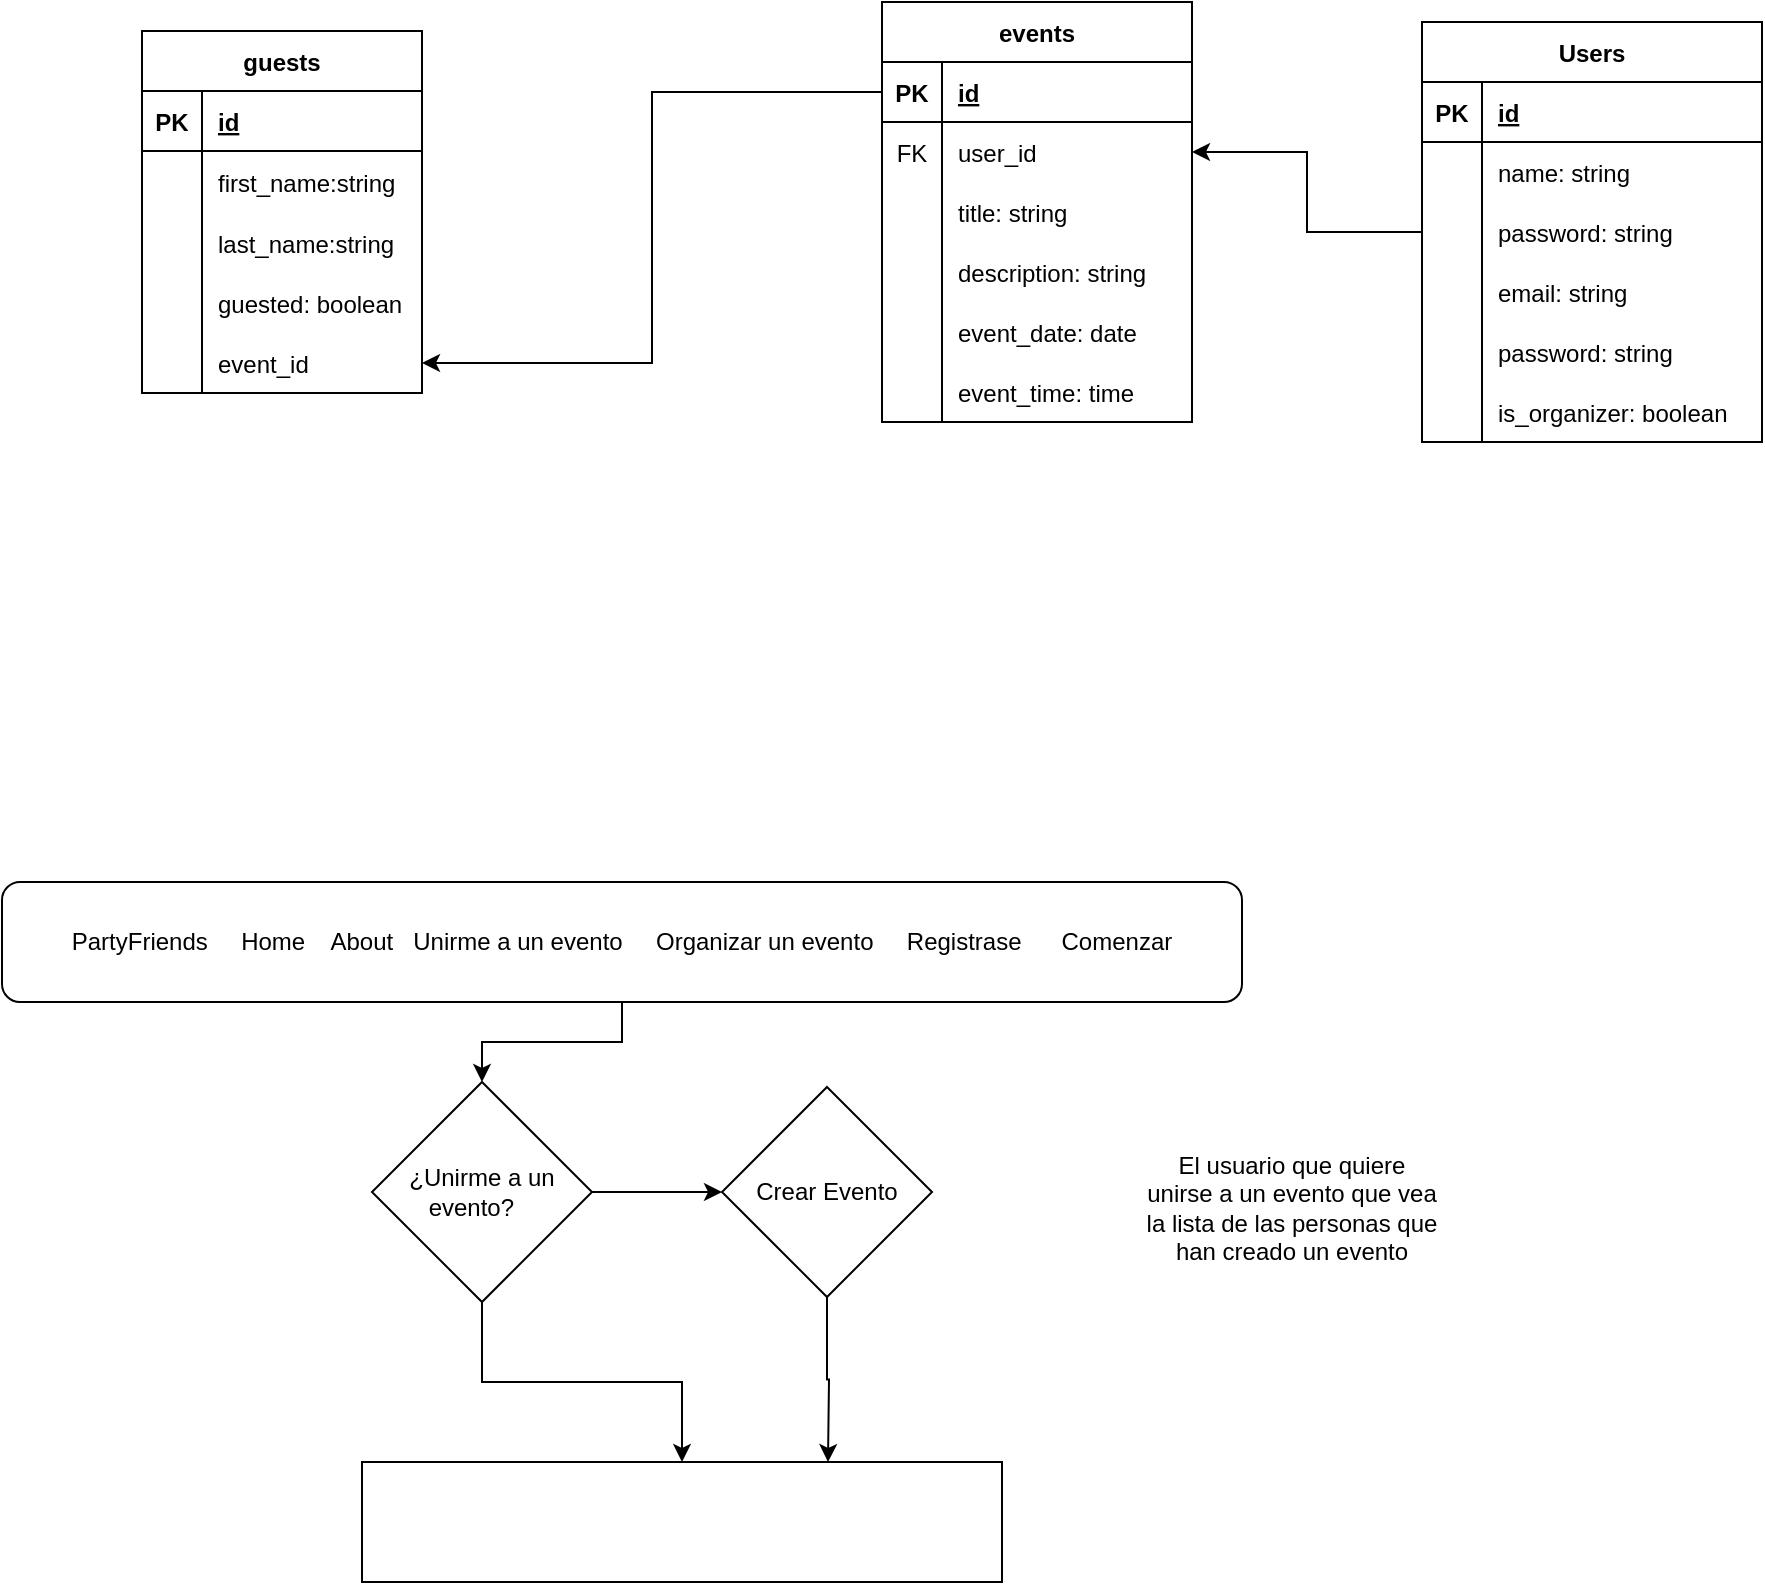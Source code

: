 <mxfile version="20.2.2" type="device"><diagram id="KmD_U_tAQ1tsvSTY-QMX" name="Page-1"><mxGraphModel dx="928" dy="545" grid="1" gridSize="10" guides="1" tooltips="1" connect="1" arrows="1" fold="1" page="1" pageScale="1" pageWidth="850" pageHeight="1100" math="0" shadow="0"><root><mxCell id="0"/><mxCell id="1" parent="0"/><mxCell id="-bGqiZkdpV9GfUV2ALf_-1" value="guests" style="shape=table;startSize=30;container=1;collapsible=1;childLayout=tableLayout;fixedRows=1;rowLines=0;fontStyle=1;align=center;resizeLast=1;" parent="1" vertex="1"><mxGeometry x="90" y="84.5" width="140" height="181" as="geometry"><mxRectangle x="40" y="80" width="90" height="30" as="alternateBounds"/></mxGeometry></mxCell><mxCell id="-bGqiZkdpV9GfUV2ALf_-2" value="" style="shape=tableRow;horizontal=0;startSize=0;swimlaneHead=0;swimlaneBody=0;fillColor=none;collapsible=0;dropTarget=0;points=[[0,0.5],[1,0.5]];portConstraint=eastwest;top=0;left=0;right=0;bottom=1;" parent="-bGqiZkdpV9GfUV2ALf_-1" vertex="1"><mxGeometry y="30" width="140" height="30" as="geometry"/></mxCell><mxCell id="-bGqiZkdpV9GfUV2ALf_-3" value="PK" style="shape=partialRectangle;connectable=0;fillColor=none;top=0;left=0;bottom=0;right=0;fontStyle=1;overflow=hidden;" parent="-bGqiZkdpV9GfUV2ALf_-2" vertex="1"><mxGeometry width="30" height="30" as="geometry"><mxRectangle width="30" height="30" as="alternateBounds"/></mxGeometry></mxCell><mxCell id="-bGqiZkdpV9GfUV2ALf_-4" value="id" style="shape=partialRectangle;connectable=0;fillColor=none;top=0;left=0;bottom=0;right=0;align=left;spacingLeft=6;fontStyle=5;overflow=hidden;" parent="-bGqiZkdpV9GfUV2ALf_-2" vertex="1"><mxGeometry x="30" width="110" height="30" as="geometry"><mxRectangle width="110" height="30" as="alternateBounds"/></mxGeometry></mxCell><mxCell id="-bGqiZkdpV9GfUV2ALf_-5" value="" style="shape=tableRow;horizontal=0;startSize=0;swimlaneHead=0;swimlaneBody=0;fillColor=none;collapsible=0;dropTarget=0;points=[[0,0.5],[1,0.5]];portConstraint=eastwest;top=0;left=0;right=0;bottom=0;" parent="-bGqiZkdpV9GfUV2ALf_-1" vertex="1"><mxGeometry y="60" width="140" height="31" as="geometry"/></mxCell><mxCell id="-bGqiZkdpV9GfUV2ALf_-6" value="" style="shape=partialRectangle;connectable=0;fillColor=none;top=0;left=0;bottom=0;right=0;editable=1;overflow=hidden;" parent="-bGqiZkdpV9GfUV2ALf_-5" vertex="1"><mxGeometry width="30" height="31" as="geometry"><mxRectangle width="30" height="31" as="alternateBounds"/></mxGeometry></mxCell><mxCell id="-bGqiZkdpV9GfUV2ALf_-7" value="first_name:string" style="shape=partialRectangle;connectable=0;fillColor=none;top=0;left=0;bottom=0;right=0;align=left;spacingLeft=6;overflow=hidden;" parent="-bGqiZkdpV9GfUV2ALf_-5" vertex="1"><mxGeometry x="30" width="110" height="31" as="geometry"><mxRectangle width="110" height="31" as="alternateBounds"/></mxGeometry></mxCell><mxCell id="-bGqiZkdpV9GfUV2ALf_-64" value="" style="shape=tableRow;horizontal=0;startSize=0;swimlaneHead=0;swimlaneBody=0;fillColor=none;collapsible=0;dropTarget=0;points=[[0,0.5],[1,0.5]];portConstraint=eastwest;top=0;left=0;right=0;bottom=0;" parent="-bGqiZkdpV9GfUV2ALf_-1" vertex="1"><mxGeometry y="91" width="140" height="30" as="geometry"/></mxCell><mxCell id="-bGqiZkdpV9GfUV2ALf_-65" value="" style="shape=partialRectangle;connectable=0;fillColor=none;top=0;left=0;bottom=0;right=0;editable=1;overflow=hidden;" parent="-bGqiZkdpV9GfUV2ALf_-64" vertex="1"><mxGeometry width="30" height="30" as="geometry"><mxRectangle width="30" height="30" as="alternateBounds"/></mxGeometry></mxCell><mxCell id="-bGqiZkdpV9GfUV2ALf_-66" value="last_name:string" style="shape=partialRectangle;connectable=0;fillColor=none;top=0;left=0;bottom=0;right=0;align=left;spacingLeft=6;overflow=hidden;" parent="-bGqiZkdpV9GfUV2ALf_-64" vertex="1"><mxGeometry x="30" width="110" height="30" as="geometry"><mxRectangle width="110" height="30" as="alternateBounds"/></mxGeometry></mxCell><mxCell id="-bGqiZkdpV9GfUV2ALf_-70" value="" style="shape=tableRow;horizontal=0;startSize=0;swimlaneHead=0;swimlaneBody=0;fillColor=none;collapsible=0;dropTarget=0;points=[[0,0.5],[1,0.5]];portConstraint=eastwest;top=0;left=0;right=0;bottom=0;" parent="-bGqiZkdpV9GfUV2ALf_-1" vertex="1"><mxGeometry y="121" width="140" height="30" as="geometry"/></mxCell><mxCell id="-bGqiZkdpV9GfUV2ALf_-71" value="" style="shape=partialRectangle;connectable=0;fillColor=none;top=0;left=0;bottom=0;right=0;editable=1;overflow=hidden;" parent="-bGqiZkdpV9GfUV2ALf_-70" vertex="1"><mxGeometry width="30" height="30" as="geometry"><mxRectangle width="30" height="30" as="alternateBounds"/></mxGeometry></mxCell><mxCell id="-bGqiZkdpV9GfUV2ALf_-72" value="guested: boolean" style="shape=partialRectangle;connectable=0;fillColor=none;top=0;left=0;bottom=0;right=0;align=left;spacingLeft=6;overflow=hidden;" parent="-bGqiZkdpV9GfUV2ALf_-70" vertex="1"><mxGeometry x="30" width="110" height="30" as="geometry"><mxRectangle width="110" height="30" as="alternateBounds"/></mxGeometry></mxCell><mxCell id="Njkc3pjhI8MIKhLT3Rhp-1" value="" style="shape=tableRow;horizontal=0;startSize=0;swimlaneHead=0;swimlaneBody=0;fillColor=none;collapsible=0;dropTarget=0;points=[[0,0.5],[1,0.5]];portConstraint=eastwest;top=0;left=0;right=0;bottom=0;" parent="-bGqiZkdpV9GfUV2ALf_-1" vertex="1"><mxGeometry y="151" width="140" height="30" as="geometry"/></mxCell><mxCell id="Njkc3pjhI8MIKhLT3Rhp-2" value="" style="shape=partialRectangle;connectable=0;fillColor=none;top=0;left=0;bottom=0;right=0;editable=1;overflow=hidden;" parent="Njkc3pjhI8MIKhLT3Rhp-1" vertex="1"><mxGeometry width="30" height="30" as="geometry"><mxRectangle width="30" height="30" as="alternateBounds"/></mxGeometry></mxCell><mxCell id="Njkc3pjhI8MIKhLT3Rhp-3" value="event_id" style="shape=partialRectangle;connectable=0;fillColor=none;top=0;left=0;bottom=0;right=0;align=left;spacingLeft=6;overflow=hidden;" parent="Njkc3pjhI8MIKhLT3Rhp-1" vertex="1"><mxGeometry x="30" width="110" height="30" as="geometry"><mxRectangle width="110" height="30" as="alternateBounds"/></mxGeometry></mxCell><mxCell id="PHbv7ab9eO5ONaDzI0pF-20" style="edgeStyle=orthogonalEdgeStyle;rounded=0;orthogonalLoop=1;jettySize=auto;html=1;entryX=1;entryY=0.5;entryDx=0;entryDy=0;" parent="1" source="-bGqiZkdpV9GfUV2ALf_-14" target="-bGqiZkdpV9GfUV2ALf_-48" edge="1"><mxGeometry relative="1" as="geometry"/></mxCell><mxCell id="-bGqiZkdpV9GfUV2ALf_-14" value="Users" style="shape=table;startSize=30;container=1;collapsible=1;childLayout=tableLayout;fixedRows=1;rowLines=0;fontStyle=1;align=center;resizeLast=1;" parent="1" vertex="1"><mxGeometry x="730" y="80" width="170" height="210" as="geometry"><mxRectangle x="730" y="80" width="70" height="30" as="alternateBounds"/></mxGeometry></mxCell><mxCell id="-bGqiZkdpV9GfUV2ALf_-15" value="" style="shape=tableRow;horizontal=0;startSize=0;swimlaneHead=0;swimlaneBody=0;fillColor=none;collapsible=0;dropTarget=0;points=[[0,0.5],[1,0.5]];portConstraint=eastwest;top=0;left=0;right=0;bottom=1;" parent="-bGqiZkdpV9GfUV2ALf_-14" vertex="1"><mxGeometry y="30" width="170" height="30" as="geometry"/></mxCell><mxCell id="-bGqiZkdpV9GfUV2ALf_-16" value="PK" style="shape=partialRectangle;connectable=0;fillColor=none;top=0;left=0;bottom=0;right=0;fontStyle=1;overflow=hidden;" parent="-bGqiZkdpV9GfUV2ALf_-15" vertex="1"><mxGeometry width="30" height="30" as="geometry"><mxRectangle width="30" height="30" as="alternateBounds"/></mxGeometry></mxCell><mxCell id="-bGqiZkdpV9GfUV2ALf_-17" value="id" style="shape=partialRectangle;connectable=0;fillColor=none;top=0;left=0;bottom=0;right=0;align=left;spacingLeft=6;fontStyle=5;overflow=hidden;" parent="-bGqiZkdpV9GfUV2ALf_-15" vertex="1"><mxGeometry x="30" width="140" height="30" as="geometry"><mxRectangle width="140" height="30" as="alternateBounds"/></mxGeometry></mxCell><mxCell id="-bGqiZkdpV9GfUV2ALf_-18" value="" style="shape=tableRow;horizontal=0;startSize=0;swimlaneHead=0;swimlaneBody=0;fillColor=none;collapsible=0;dropTarget=0;points=[[0,0.5],[1,0.5]];portConstraint=eastwest;top=0;left=0;right=0;bottom=0;" parent="-bGqiZkdpV9GfUV2ALf_-14" vertex="1"><mxGeometry y="60" width="170" height="30" as="geometry"/></mxCell><mxCell id="-bGqiZkdpV9GfUV2ALf_-19" value="" style="shape=partialRectangle;connectable=0;fillColor=none;top=0;left=0;bottom=0;right=0;editable=1;overflow=hidden;" parent="-bGqiZkdpV9GfUV2ALf_-18" vertex="1"><mxGeometry width="30" height="30" as="geometry"><mxRectangle width="30" height="30" as="alternateBounds"/></mxGeometry></mxCell><mxCell id="-bGqiZkdpV9GfUV2ALf_-20" value="name: string" style="shape=partialRectangle;connectable=0;fillColor=none;top=0;left=0;bottom=0;right=0;align=left;spacingLeft=6;overflow=hidden;" parent="-bGqiZkdpV9GfUV2ALf_-18" vertex="1"><mxGeometry x="30" width="140" height="30" as="geometry"><mxRectangle width="140" height="30" as="alternateBounds"/></mxGeometry></mxCell><mxCell id="-bGqiZkdpV9GfUV2ALf_-96" value="" style="shape=tableRow;horizontal=0;startSize=0;swimlaneHead=0;swimlaneBody=0;fillColor=none;collapsible=0;dropTarget=0;points=[[0,0.5],[1,0.5]];portConstraint=eastwest;top=0;left=0;right=0;bottom=0;" parent="-bGqiZkdpV9GfUV2ALf_-14" vertex="1"><mxGeometry y="90" width="170" height="30" as="geometry"/></mxCell><mxCell id="-bGqiZkdpV9GfUV2ALf_-97" value="" style="shape=partialRectangle;connectable=0;fillColor=none;top=0;left=0;bottom=0;right=0;editable=1;overflow=hidden;" parent="-bGqiZkdpV9GfUV2ALf_-96" vertex="1"><mxGeometry width="30" height="30" as="geometry"><mxRectangle width="30" height="30" as="alternateBounds"/></mxGeometry></mxCell><mxCell id="-bGqiZkdpV9GfUV2ALf_-98" value="password: string" style="shape=partialRectangle;connectable=0;fillColor=none;top=0;left=0;bottom=0;right=0;align=left;spacingLeft=6;overflow=hidden;" parent="-bGqiZkdpV9GfUV2ALf_-96" vertex="1"><mxGeometry x="30" width="140" height="30" as="geometry"><mxRectangle width="140" height="30" as="alternateBounds"/></mxGeometry></mxCell><mxCell id="-bGqiZkdpV9GfUV2ALf_-21" value="" style="shape=tableRow;horizontal=0;startSize=0;swimlaneHead=0;swimlaneBody=0;fillColor=none;collapsible=0;dropTarget=0;points=[[0,0.5],[1,0.5]];portConstraint=eastwest;top=0;left=0;right=0;bottom=0;" parent="-bGqiZkdpV9GfUV2ALf_-14" vertex="1"><mxGeometry y="120" width="170" height="30" as="geometry"/></mxCell><mxCell id="-bGqiZkdpV9GfUV2ALf_-22" value="" style="shape=partialRectangle;connectable=0;fillColor=none;top=0;left=0;bottom=0;right=0;editable=1;overflow=hidden;" parent="-bGqiZkdpV9GfUV2ALf_-21" vertex="1"><mxGeometry width="30" height="30" as="geometry"><mxRectangle width="30" height="30" as="alternateBounds"/></mxGeometry></mxCell><mxCell id="-bGqiZkdpV9GfUV2ALf_-23" value="email: string" style="shape=partialRectangle;connectable=0;fillColor=none;top=0;left=0;bottom=0;right=0;align=left;spacingLeft=6;overflow=hidden;" parent="-bGqiZkdpV9GfUV2ALf_-21" vertex="1"><mxGeometry x="30" width="140" height="30" as="geometry"><mxRectangle width="140" height="30" as="alternateBounds"/></mxGeometry></mxCell><mxCell id="-bGqiZkdpV9GfUV2ALf_-24" value="" style="shape=tableRow;horizontal=0;startSize=0;swimlaneHead=0;swimlaneBody=0;fillColor=none;collapsible=0;dropTarget=0;points=[[0,0.5],[1,0.5]];portConstraint=eastwest;top=0;left=0;right=0;bottom=0;" parent="-bGqiZkdpV9GfUV2ALf_-14" vertex="1"><mxGeometry y="150" width="170" height="30" as="geometry"/></mxCell><mxCell id="-bGqiZkdpV9GfUV2ALf_-25" value="" style="shape=partialRectangle;connectable=0;fillColor=none;top=0;left=0;bottom=0;right=0;editable=1;overflow=hidden;" parent="-bGqiZkdpV9GfUV2ALf_-24" vertex="1"><mxGeometry width="30" height="30" as="geometry"><mxRectangle width="30" height="30" as="alternateBounds"/></mxGeometry></mxCell><mxCell id="-bGqiZkdpV9GfUV2ALf_-26" value="password: string" style="shape=partialRectangle;connectable=0;fillColor=none;top=0;left=0;bottom=0;right=0;align=left;spacingLeft=6;overflow=hidden;" parent="-bGqiZkdpV9GfUV2ALf_-24" vertex="1"><mxGeometry x="30" width="140" height="30" as="geometry"><mxRectangle width="140" height="30" as="alternateBounds"/></mxGeometry></mxCell><mxCell id="Njkc3pjhI8MIKhLT3Rhp-5" value="" style="shape=tableRow;horizontal=0;startSize=0;swimlaneHead=0;swimlaneBody=0;fillColor=none;collapsible=0;dropTarget=0;points=[[0,0.5],[1,0.5]];portConstraint=eastwest;top=0;left=0;right=0;bottom=0;" parent="-bGqiZkdpV9GfUV2ALf_-14" vertex="1"><mxGeometry y="180" width="170" height="30" as="geometry"/></mxCell><mxCell id="Njkc3pjhI8MIKhLT3Rhp-6" value="" style="shape=partialRectangle;connectable=0;fillColor=none;top=0;left=0;bottom=0;right=0;editable=1;overflow=hidden;" parent="Njkc3pjhI8MIKhLT3Rhp-5" vertex="1"><mxGeometry width="30" height="30" as="geometry"><mxRectangle width="30" height="30" as="alternateBounds"/></mxGeometry></mxCell><mxCell id="Njkc3pjhI8MIKhLT3Rhp-7" value="is_organizer: boolean" style="shape=partialRectangle;connectable=0;fillColor=none;top=0;left=0;bottom=0;right=0;align=left;spacingLeft=6;overflow=hidden;" parent="Njkc3pjhI8MIKhLT3Rhp-5" vertex="1"><mxGeometry x="30" width="140" height="30" as="geometry"><mxRectangle width="140" height="30" as="alternateBounds"/></mxGeometry></mxCell><mxCell id="-bGqiZkdpV9GfUV2ALf_-44" value="events" style="shape=table;startSize=30;container=1;collapsible=1;childLayout=tableLayout;fixedRows=1;rowLines=0;fontStyle=1;align=center;resizeLast=1;" parent="1" vertex="1"><mxGeometry x="460" y="70" width="155" height="210" as="geometry"><mxRectangle x="500" y="80" width="70" height="30" as="alternateBounds"/></mxGeometry></mxCell><mxCell id="-bGqiZkdpV9GfUV2ALf_-45" value="" style="shape=tableRow;horizontal=0;startSize=0;swimlaneHead=0;swimlaneBody=0;fillColor=none;collapsible=0;dropTarget=0;points=[[0,0.5],[1,0.5]];portConstraint=eastwest;top=0;left=0;right=0;bottom=1;" parent="-bGqiZkdpV9GfUV2ALf_-44" vertex="1"><mxGeometry y="30" width="155" height="30" as="geometry"/></mxCell><mxCell id="-bGqiZkdpV9GfUV2ALf_-46" value="PK" style="shape=partialRectangle;connectable=0;fillColor=none;top=0;left=0;bottom=0;right=0;fontStyle=1;overflow=hidden;" parent="-bGqiZkdpV9GfUV2ALf_-45" vertex="1"><mxGeometry width="30" height="30" as="geometry"><mxRectangle width="30" height="30" as="alternateBounds"/></mxGeometry></mxCell><mxCell id="-bGqiZkdpV9GfUV2ALf_-47" value="id" style="shape=partialRectangle;connectable=0;fillColor=none;top=0;left=0;bottom=0;right=0;align=left;spacingLeft=6;fontStyle=5;overflow=hidden;" parent="-bGqiZkdpV9GfUV2ALf_-45" vertex="1"><mxGeometry x="30" width="125" height="30" as="geometry"><mxRectangle width="125" height="30" as="alternateBounds"/></mxGeometry></mxCell><mxCell id="-bGqiZkdpV9GfUV2ALf_-48" value="" style="shape=tableRow;horizontal=0;startSize=0;swimlaneHead=0;swimlaneBody=0;fillColor=none;collapsible=0;dropTarget=0;points=[[0,0.5],[1,0.5]];portConstraint=eastwest;top=0;left=0;right=0;bottom=0;" parent="-bGqiZkdpV9GfUV2ALf_-44" vertex="1"><mxGeometry y="60" width="155" height="30" as="geometry"/></mxCell><mxCell id="-bGqiZkdpV9GfUV2ALf_-49" value="FK" style="shape=partialRectangle;connectable=0;fillColor=none;top=0;left=0;bottom=0;right=0;editable=1;overflow=hidden;" parent="-bGqiZkdpV9GfUV2ALf_-48" vertex="1"><mxGeometry width="30" height="30" as="geometry"><mxRectangle width="30" height="30" as="alternateBounds"/></mxGeometry></mxCell><mxCell id="-bGqiZkdpV9GfUV2ALf_-50" value="user_id" style="shape=partialRectangle;connectable=0;fillColor=none;top=0;left=0;bottom=0;right=0;align=left;spacingLeft=6;overflow=hidden;" parent="-bGqiZkdpV9GfUV2ALf_-48" vertex="1"><mxGeometry x="30" width="125" height="30" as="geometry"><mxRectangle width="125" height="30" as="alternateBounds"/></mxGeometry></mxCell><mxCell id="-bGqiZkdpV9GfUV2ALf_-89" value="" style="shape=tableRow;horizontal=0;startSize=0;swimlaneHead=0;swimlaneBody=0;fillColor=none;collapsible=0;dropTarget=0;points=[[0,0.5],[1,0.5]];portConstraint=eastwest;top=0;left=0;right=0;bottom=0;" parent="-bGqiZkdpV9GfUV2ALf_-44" vertex="1"><mxGeometry y="90" width="155" height="30" as="geometry"/></mxCell><mxCell id="-bGqiZkdpV9GfUV2ALf_-90" value="" style="shape=partialRectangle;connectable=0;fillColor=none;top=0;left=0;bottom=0;right=0;editable=1;overflow=hidden;" parent="-bGqiZkdpV9GfUV2ALf_-89" vertex="1"><mxGeometry width="30" height="30" as="geometry"><mxRectangle width="30" height="30" as="alternateBounds"/></mxGeometry></mxCell><mxCell id="-bGqiZkdpV9GfUV2ALf_-91" value="title: string" style="shape=partialRectangle;connectable=0;fillColor=none;top=0;left=0;bottom=0;right=0;align=left;spacingLeft=6;overflow=hidden;" parent="-bGqiZkdpV9GfUV2ALf_-89" vertex="1"><mxGeometry x="30" width="125" height="30" as="geometry"><mxRectangle width="125" height="30" as="alternateBounds"/></mxGeometry></mxCell><mxCell id="-bGqiZkdpV9GfUV2ALf_-51" value="" style="shape=tableRow;horizontal=0;startSize=0;swimlaneHead=0;swimlaneBody=0;fillColor=none;collapsible=0;dropTarget=0;points=[[0,0.5],[1,0.5]];portConstraint=eastwest;top=0;left=0;right=0;bottom=0;" parent="-bGqiZkdpV9GfUV2ALf_-44" vertex="1"><mxGeometry y="120" width="155" height="30" as="geometry"/></mxCell><mxCell id="-bGqiZkdpV9GfUV2ALf_-52" value="" style="shape=partialRectangle;connectable=0;fillColor=none;top=0;left=0;bottom=0;right=0;editable=1;overflow=hidden;" parent="-bGqiZkdpV9GfUV2ALf_-51" vertex="1"><mxGeometry width="30" height="30" as="geometry"><mxRectangle width="30" height="30" as="alternateBounds"/></mxGeometry></mxCell><mxCell id="-bGqiZkdpV9GfUV2ALf_-53" value="description: string" style="shape=partialRectangle;connectable=0;fillColor=none;top=0;left=0;bottom=0;right=0;align=left;spacingLeft=6;overflow=hidden;" parent="-bGqiZkdpV9GfUV2ALf_-51" vertex="1"><mxGeometry x="30" width="125" height="30" as="geometry"><mxRectangle width="125" height="30" as="alternateBounds"/></mxGeometry></mxCell><mxCell id="-bGqiZkdpV9GfUV2ALf_-54" value="" style="shape=tableRow;horizontal=0;startSize=0;swimlaneHead=0;swimlaneBody=0;fillColor=none;collapsible=0;dropTarget=0;points=[[0,0.5],[1,0.5]];portConstraint=eastwest;top=0;left=0;right=0;bottom=0;" parent="-bGqiZkdpV9GfUV2ALf_-44" vertex="1"><mxGeometry y="150" width="155" height="30" as="geometry"/></mxCell><mxCell id="-bGqiZkdpV9GfUV2ALf_-55" value="" style="shape=partialRectangle;connectable=0;fillColor=none;top=0;left=0;bottom=0;right=0;editable=1;overflow=hidden;" parent="-bGqiZkdpV9GfUV2ALf_-54" vertex="1"><mxGeometry width="30" height="30" as="geometry"><mxRectangle width="30" height="30" as="alternateBounds"/></mxGeometry></mxCell><mxCell id="-bGqiZkdpV9GfUV2ALf_-56" value="event_date: date" style="shape=partialRectangle;connectable=0;fillColor=none;top=0;left=0;bottom=0;right=0;align=left;spacingLeft=6;overflow=hidden;" parent="-bGqiZkdpV9GfUV2ALf_-54" vertex="1"><mxGeometry x="30" width="125" height="30" as="geometry"><mxRectangle width="125" height="30" as="alternateBounds"/></mxGeometry></mxCell><mxCell id="-bGqiZkdpV9GfUV2ALf_-57" value="" style="shape=tableRow;horizontal=0;startSize=0;swimlaneHead=0;swimlaneBody=0;fillColor=none;collapsible=0;dropTarget=0;points=[[0,0.5],[1,0.5]];portConstraint=eastwest;top=0;left=0;right=0;bottom=0;" parent="-bGqiZkdpV9GfUV2ALf_-44" vertex="1"><mxGeometry y="180" width="155" height="30" as="geometry"/></mxCell><mxCell id="-bGqiZkdpV9GfUV2ALf_-58" value="" style="shape=partialRectangle;connectable=0;fillColor=none;top=0;left=0;bottom=0;right=0;editable=1;overflow=hidden;" parent="-bGqiZkdpV9GfUV2ALf_-57" vertex="1"><mxGeometry width="30" height="30" as="geometry"><mxRectangle width="30" height="30" as="alternateBounds"/></mxGeometry></mxCell><mxCell id="-bGqiZkdpV9GfUV2ALf_-59" value="event_time: time" style="shape=partialRectangle;connectable=0;fillColor=none;top=0;left=0;bottom=0;right=0;align=left;spacingLeft=6;overflow=hidden;" parent="-bGqiZkdpV9GfUV2ALf_-57" vertex="1"><mxGeometry x="30" width="125" height="30" as="geometry"><mxRectangle width="125" height="30" as="alternateBounds"/></mxGeometry></mxCell><mxCell id="DMVwOXa33-bsXUTag-Vw-2" style="edgeStyle=orthogonalEdgeStyle;rounded=0;orthogonalLoop=1;jettySize=auto;html=1;" parent="1" source="DMVwOXa33-bsXUTag-Vw-1" target="DMVwOXa33-bsXUTag-Vw-3" edge="1"><mxGeometry relative="1" as="geometry"><mxPoint x="260" y="600" as="targetPoint"/></mxGeometry></mxCell><mxCell id="DMVwOXa33-bsXUTag-Vw-1" value="PartyFriends&amp;nbsp; &amp;nbsp; &amp;nbsp;Home&amp;nbsp; &amp;nbsp; About&amp;nbsp; &amp;nbsp;Unirme a un evento&amp;nbsp; &amp;nbsp; &amp;nbsp;Organizar un evento&amp;nbsp; &amp;nbsp; &amp;nbsp;Registrase&amp;nbsp; &amp;nbsp; &amp;nbsp; Comenzar" style="rounded=1;whiteSpace=wrap;html=1;" parent="1" vertex="1"><mxGeometry x="20" y="510" width="620" height="60" as="geometry"/></mxCell><mxCell id="DMVwOXa33-bsXUTag-Vw-4" style="edgeStyle=orthogonalEdgeStyle;rounded=0;orthogonalLoop=1;jettySize=auto;html=1;" parent="1" source="DMVwOXa33-bsXUTag-Vw-3" target="DMVwOXa33-bsXUTag-Vw-5" edge="1"><mxGeometry relative="1" as="geometry"><mxPoint x="260" y="770" as="targetPoint"/></mxGeometry></mxCell><mxCell id="DMVwOXa33-bsXUTag-Vw-6" style="edgeStyle=orthogonalEdgeStyle;rounded=0;orthogonalLoop=1;jettySize=auto;html=1;entryX=0;entryY=0.5;entryDx=0;entryDy=0;" parent="1" source="DMVwOXa33-bsXUTag-Vw-3" target="DMVwOXa33-bsXUTag-Vw-7" edge="1"><mxGeometry relative="1" as="geometry"><mxPoint x="430" y="665" as="targetPoint"/></mxGeometry></mxCell><mxCell id="DMVwOXa33-bsXUTag-Vw-3" value="¿Unirme a un evento?&lt;span style=&quot;white-space: pre;&quot;&gt;&#9;&lt;/span&gt;" style="rhombus;whiteSpace=wrap;html=1;" parent="1" vertex="1"><mxGeometry x="205" y="610" width="110" height="110" as="geometry"/></mxCell><mxCell id="DMVwOXa33-bsXUTag-Vw-5" value="" style="rounded=0;whiteSpace=wrap;html=1;" parent="1" vertex="1"><mxGeometry x="200" y="800" width="320" height="60" as="geometry"/></mxCell><mxCell id="DMVwOXa33-bsXUTag-Vw-8" style="edgeStyle=orthogonalEdgeStyle;rounded=0;orthogonalLoop=1;jettySize=auto;html=1;" parent="1" source="DMVwOXa33-bsXUTag-Vw-7" edge="1"><mxGeometry relative="1" as="geometry"><mxPoint x="433" y="800" as="targetPoint"/></mxGeometry></mxCell><mxCell id="DMVwOXa33-bsXUTag-Vw-7" value="Crear Evento" style="rhombus;whiteSpace=wrap;html=1;" parent="1" vertex="1"><mxGeometry x="380" y="612.5" width="105" height="105" as="geometry"/></mxCell><mxCell id="DMVwOXa33-bsXUTag-Vw-9" value="El usuario que quiere unirse a un evento que vea la lista de las personas que han creado un evento" style="text;html=1;strokeColor=none;fillColor=none;align=center;verticalAlign=middle;whiteSpace=wrap;rounded=0;" parent="1" vertex="1"><mxGeometry x="590" y="627.5" width="150" height="90" as="geometry"/></mxCell><mxCell id="8yDGIzJ6dZKewdQb-B6h-2" style="edgeStyle=orthogonalEdgeStyle;rounded=0;orthogonalLoop=1;jettySize=auto;html=1;entryX=1;entryY=0.5;entryDx=0;entryDy=0;" edge="1" parent="1" source="-bGqiZkdpV9GfUV2ALf_-45" target="Njkc3pjhI8MIKhLT3Rhp-1"><mxGeometry relative="1" as="geometry"/></mxCell></root></mxGraphModel></diagram></mxfile>